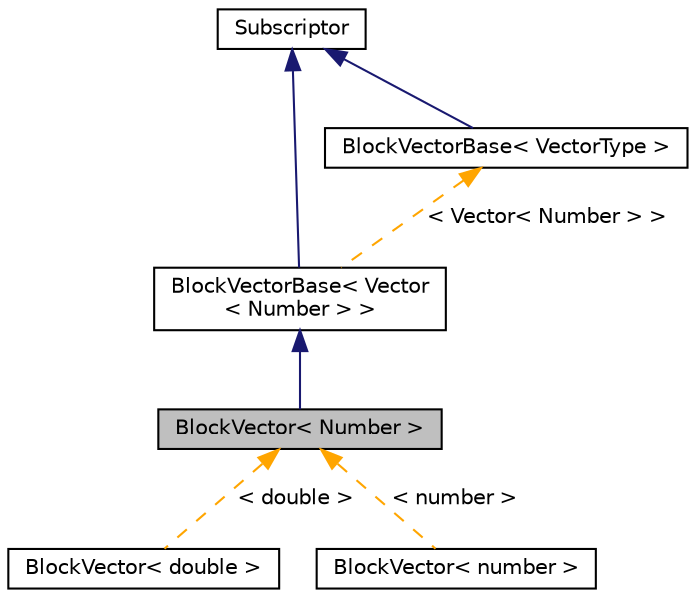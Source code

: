 digraph "BlockVector&lt; Number &gt;"
{
 // LATEX_PDF_SIZE
  edge [fontname="Helvetica",fontsize="10",labelfontname="Helvetica",labelfontsize="10"];
  node [fontname="Helvetica",fontsize="10",shape=record];
  Node1 [label="BlockVector\< Number \>",height=0.2,width=0.4,color="black", fillcolor="grey75", style="filled", fontcolor="black",tooltip=" "];
  Node2 -> Node1 [dir="back",color="midnightblue",fontsize="10",style="solid",fontname="Helvetica"];
  Node2 [label="BlockVectorBase\< Vector\l\< Number \> \>",height=0.2,width=0.4,color="black", fillcolor="white", style="filled",URL="$classBlockVectorBase.html",tooltip=" "];
  Node3 -> Node2 [dir="back",color="midnightblue",fontsize="10",style="solid",fontname="Helvetica"];
  Node3 [label="Subscriptor",height=0.2,width=0.4,color="black", fillcolor="white", style="filled",URL="$classSubscriptor.html",tooltip=" "];
  Node4 -> Node2 [dir="back",color="orange",fontsize="10",style="dashed",label=" \< Vector\< Number \> \>" ,fontname="Helvetica"];
  Node4 [label="BlockVectorBase\< VectorType \>",height=0.2,width=0.4,color="black", fillcolor="white", style="filled",URL="$classBlockVectorBase.html",tooltip=" "];
  Node3 -> Node4 [dir="back",color="midnightblue",fontsize="10",style="solid",fontname="Helvetica"];
  Node1 -> Node5 [dir="back",color="orange",fontsize="10",style="dashed",label=" \< double \>" ,fontname="Helvetica"];
  Node5 [label="BlockVector\< double \>",height=0.2,width=0.4,color="black", fillcolor="white", style="filled",URL="$classBlockVector.html",tooltip=" "];
  Node1 -> Node6 [dir="back",color="orange",fontsize="10",style="dashed",label=" \< number \>" ,fontname="Helvetica"];
  Node6 [label="BlockVector\< number \>",height=0.2,width=0.4,color="black", fillcolor="white", style="filled",URL="$classBlockVector.html",tooltip=" "];
}

